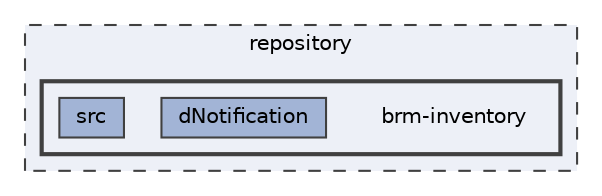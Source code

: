 digraph "repository/brm-inventory"
{
 // LATEX_PDF_SIZE
  bgcolor="transparent";
  edge [fontname=Helvetica,fontsize=10,labelfontname=Helvetica,labelfontsize=10];
  node [fontname=Helvetica,fontsize=10,shape=box,height=0.2,width=0.4];
  compound=true
  subgraph clusterdir_b67a65b3e0ec834719b9c39fd2c3a507 {
    graph [ bgcolor="#edf0f7", pencolor="grey25", label="repository", fontname=Helvetica,fontsize=10 style="filled,dashed", URL="dir_b67a65b3e0ec834719b9c39fd2c3a507.html",tooltip=""]
  subgraph clusterdir_7ba30149f2bb6319fbae0686b4a7718d {
    graph [ bgcolor="#edf0f7", pencolor="grey25", label="", fontname=Helvetica,fontsize=10 style="filled,bold", URL="dir_7ba30149f2bb6319fbae0686b4a7718d.html",tooltip=""]
    dir_7ba30149f2bb6319fbae0686b4a7718d [shape=plaintext, label="brm-inventory"];
  dir_2e30315892fbf640a47f9a781274945e [label="dNotification", fillcolor="#a2b4d6", color="grey25", style="filled", URL="dir_2e30315892fbf640a47f9a781274945e.html",tooltip=""];
  dir_b8495d048591605772efd4319916d1ca [label="src", fillcolor="#a2b4d6", color="grey25", style="filled", URL="dir_b8495d048591605772efd4319916d1ca.html",tooltip=""];
  }
  }
}

